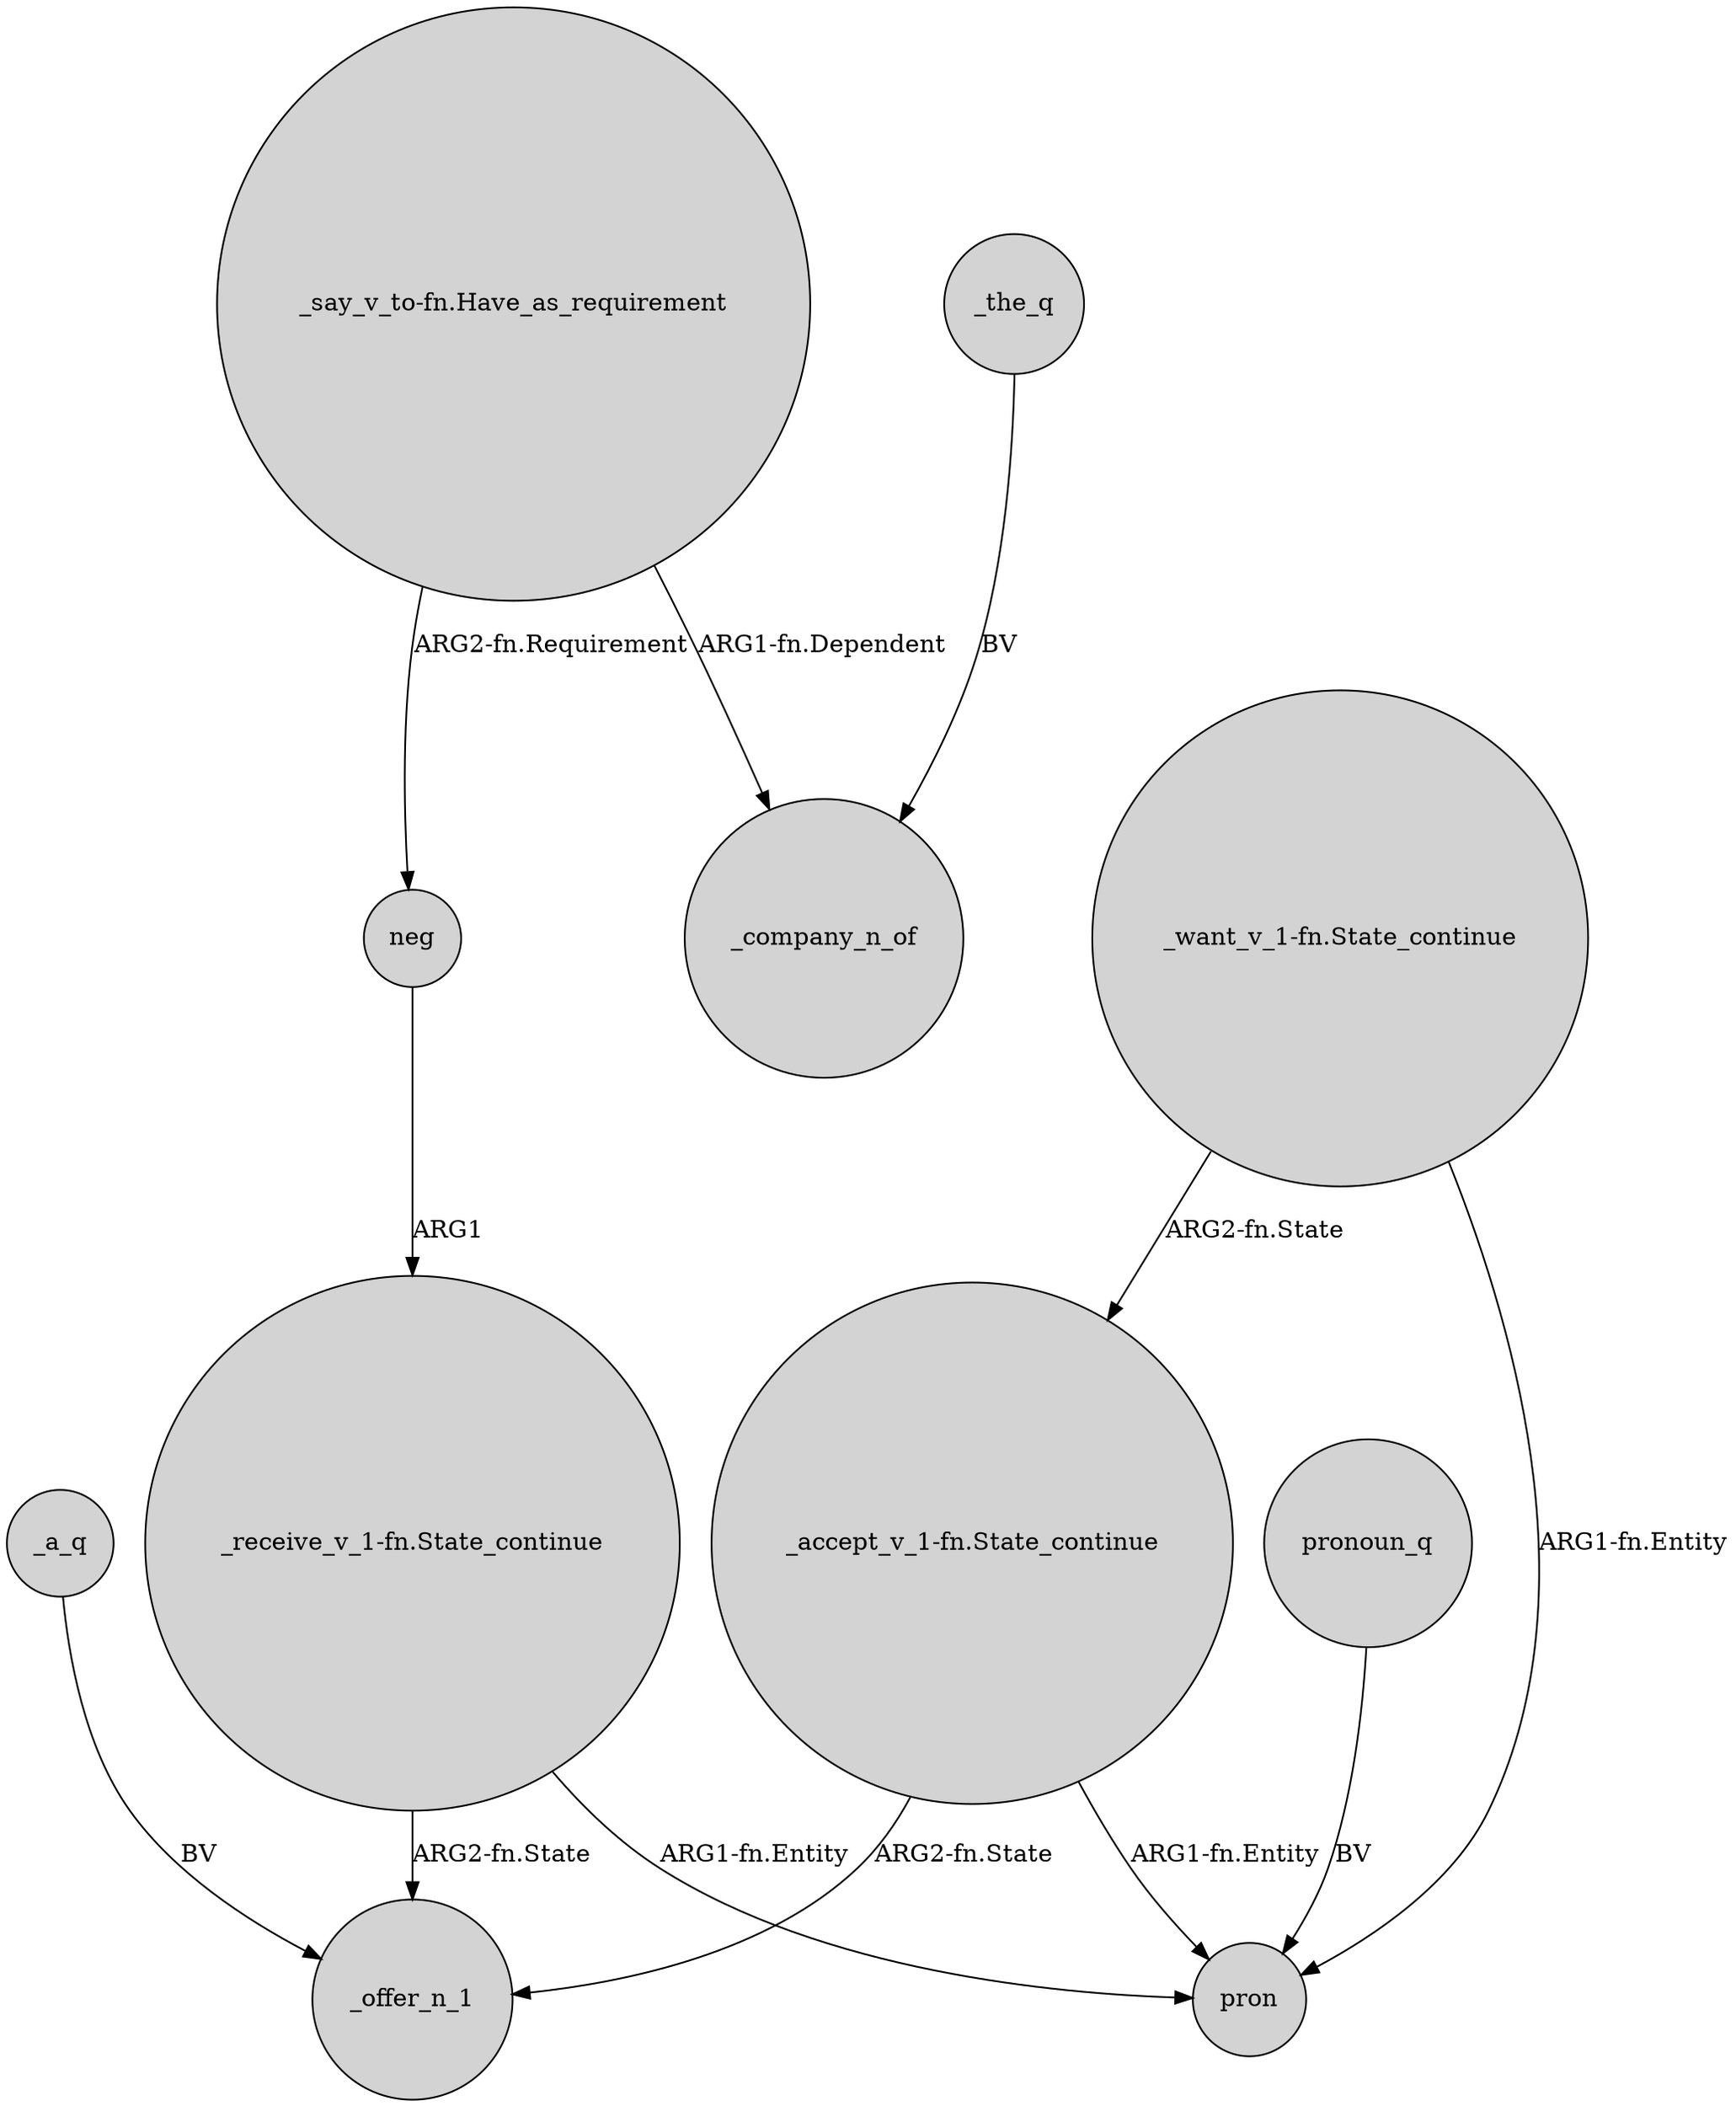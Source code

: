 digraph {
	node [shape=circle style=filled]
	"_want_v_1-fn.State_continue" -> pron [label="ARG1-fn.Entity"]
	"_receive_v_1-fn.State_continue" -> pron [label="ARG1-fn.Entity"]
	_a_q -> _offer_n_1 [label=BV]
	"_say_v_to-fn.Have_as_requirement" -> neg [label="ARG2-fn.Requirement"]
	"_accept_v_1-fn.State_continue" -> pron [label="ARG1-fn.Entity"]
	"_accept_v_1-fn.State_continue" -> _offer_n_1 [label="ARG2-fn.State"]
	"_want_v_1-fn.State_continue" -> "_accept_v_1-fn.State_continue" [label="ARG2-fn.State"]
	_the_q -> _company_n_of [label=BV]
	pronoun_q -> pron [label=BV]
	"_say_v_to-fn.Have_as_requirement" -> _company_n_of [label="ARG1-fn.Dependent"]
	"_receive_v_1-fn.State_continue" -> _offer_n_1 [label="ARG2-fn.State"]
	neg -> "_receive_v_1-fn.State_continue" [label=ARG1]
}
